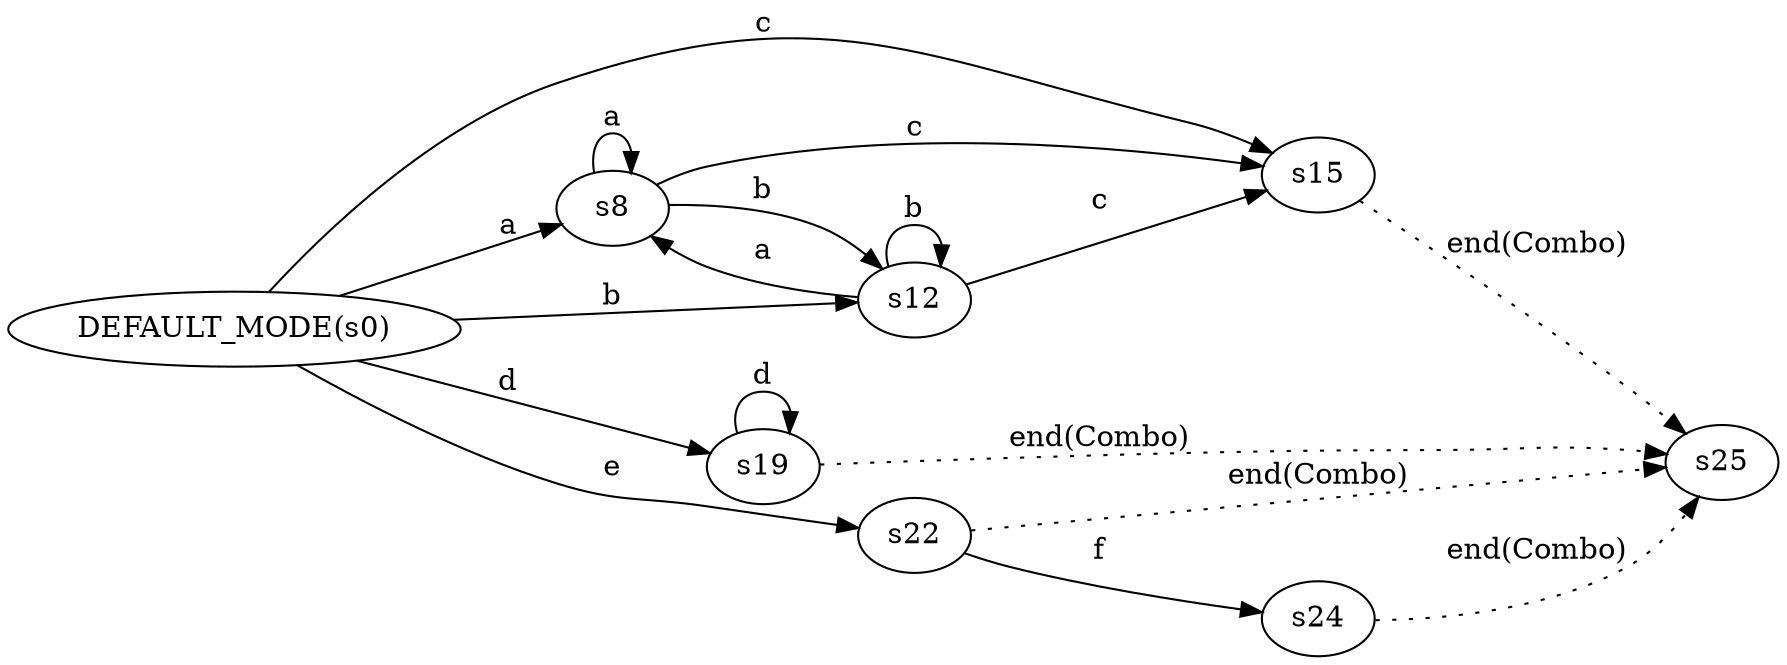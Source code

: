 digraph ATN {
  rankdir=LR;

  "DEFAULT_MODE(s0)" -> s8 [label=a]
  s8 -> s8 [label=a]
  s8 -> s15 [label=c]
  s15 -> s25 [label="end(Combo)", style=dotted]
  s8 -> s12 [label=b]
  s12 -> s8 [label=a]
  s12 -> s15 [label=c]
  s12 -> s12 [label=b]
  "DEFAULT_MODE(s0)" -> s19 [label=d]
  s19 -> s19 [label=d]
  s19 -> s25 [label="end(Combo)", style=dotted]
  "DEFAULT_MODE(s0)" -> s22 [label=e]
  s22 -> s24 [label=f]
  s24 -> s25 [label="end(Combo)", style=dotted]
  s22 -> s25 [label="end(Combo)", style=dotted]
  "DEFAULT_MODE(s0)" -> s12 [label=b]
  "DEFAULT_MODE(s0)" -> s15 [label=c]
}